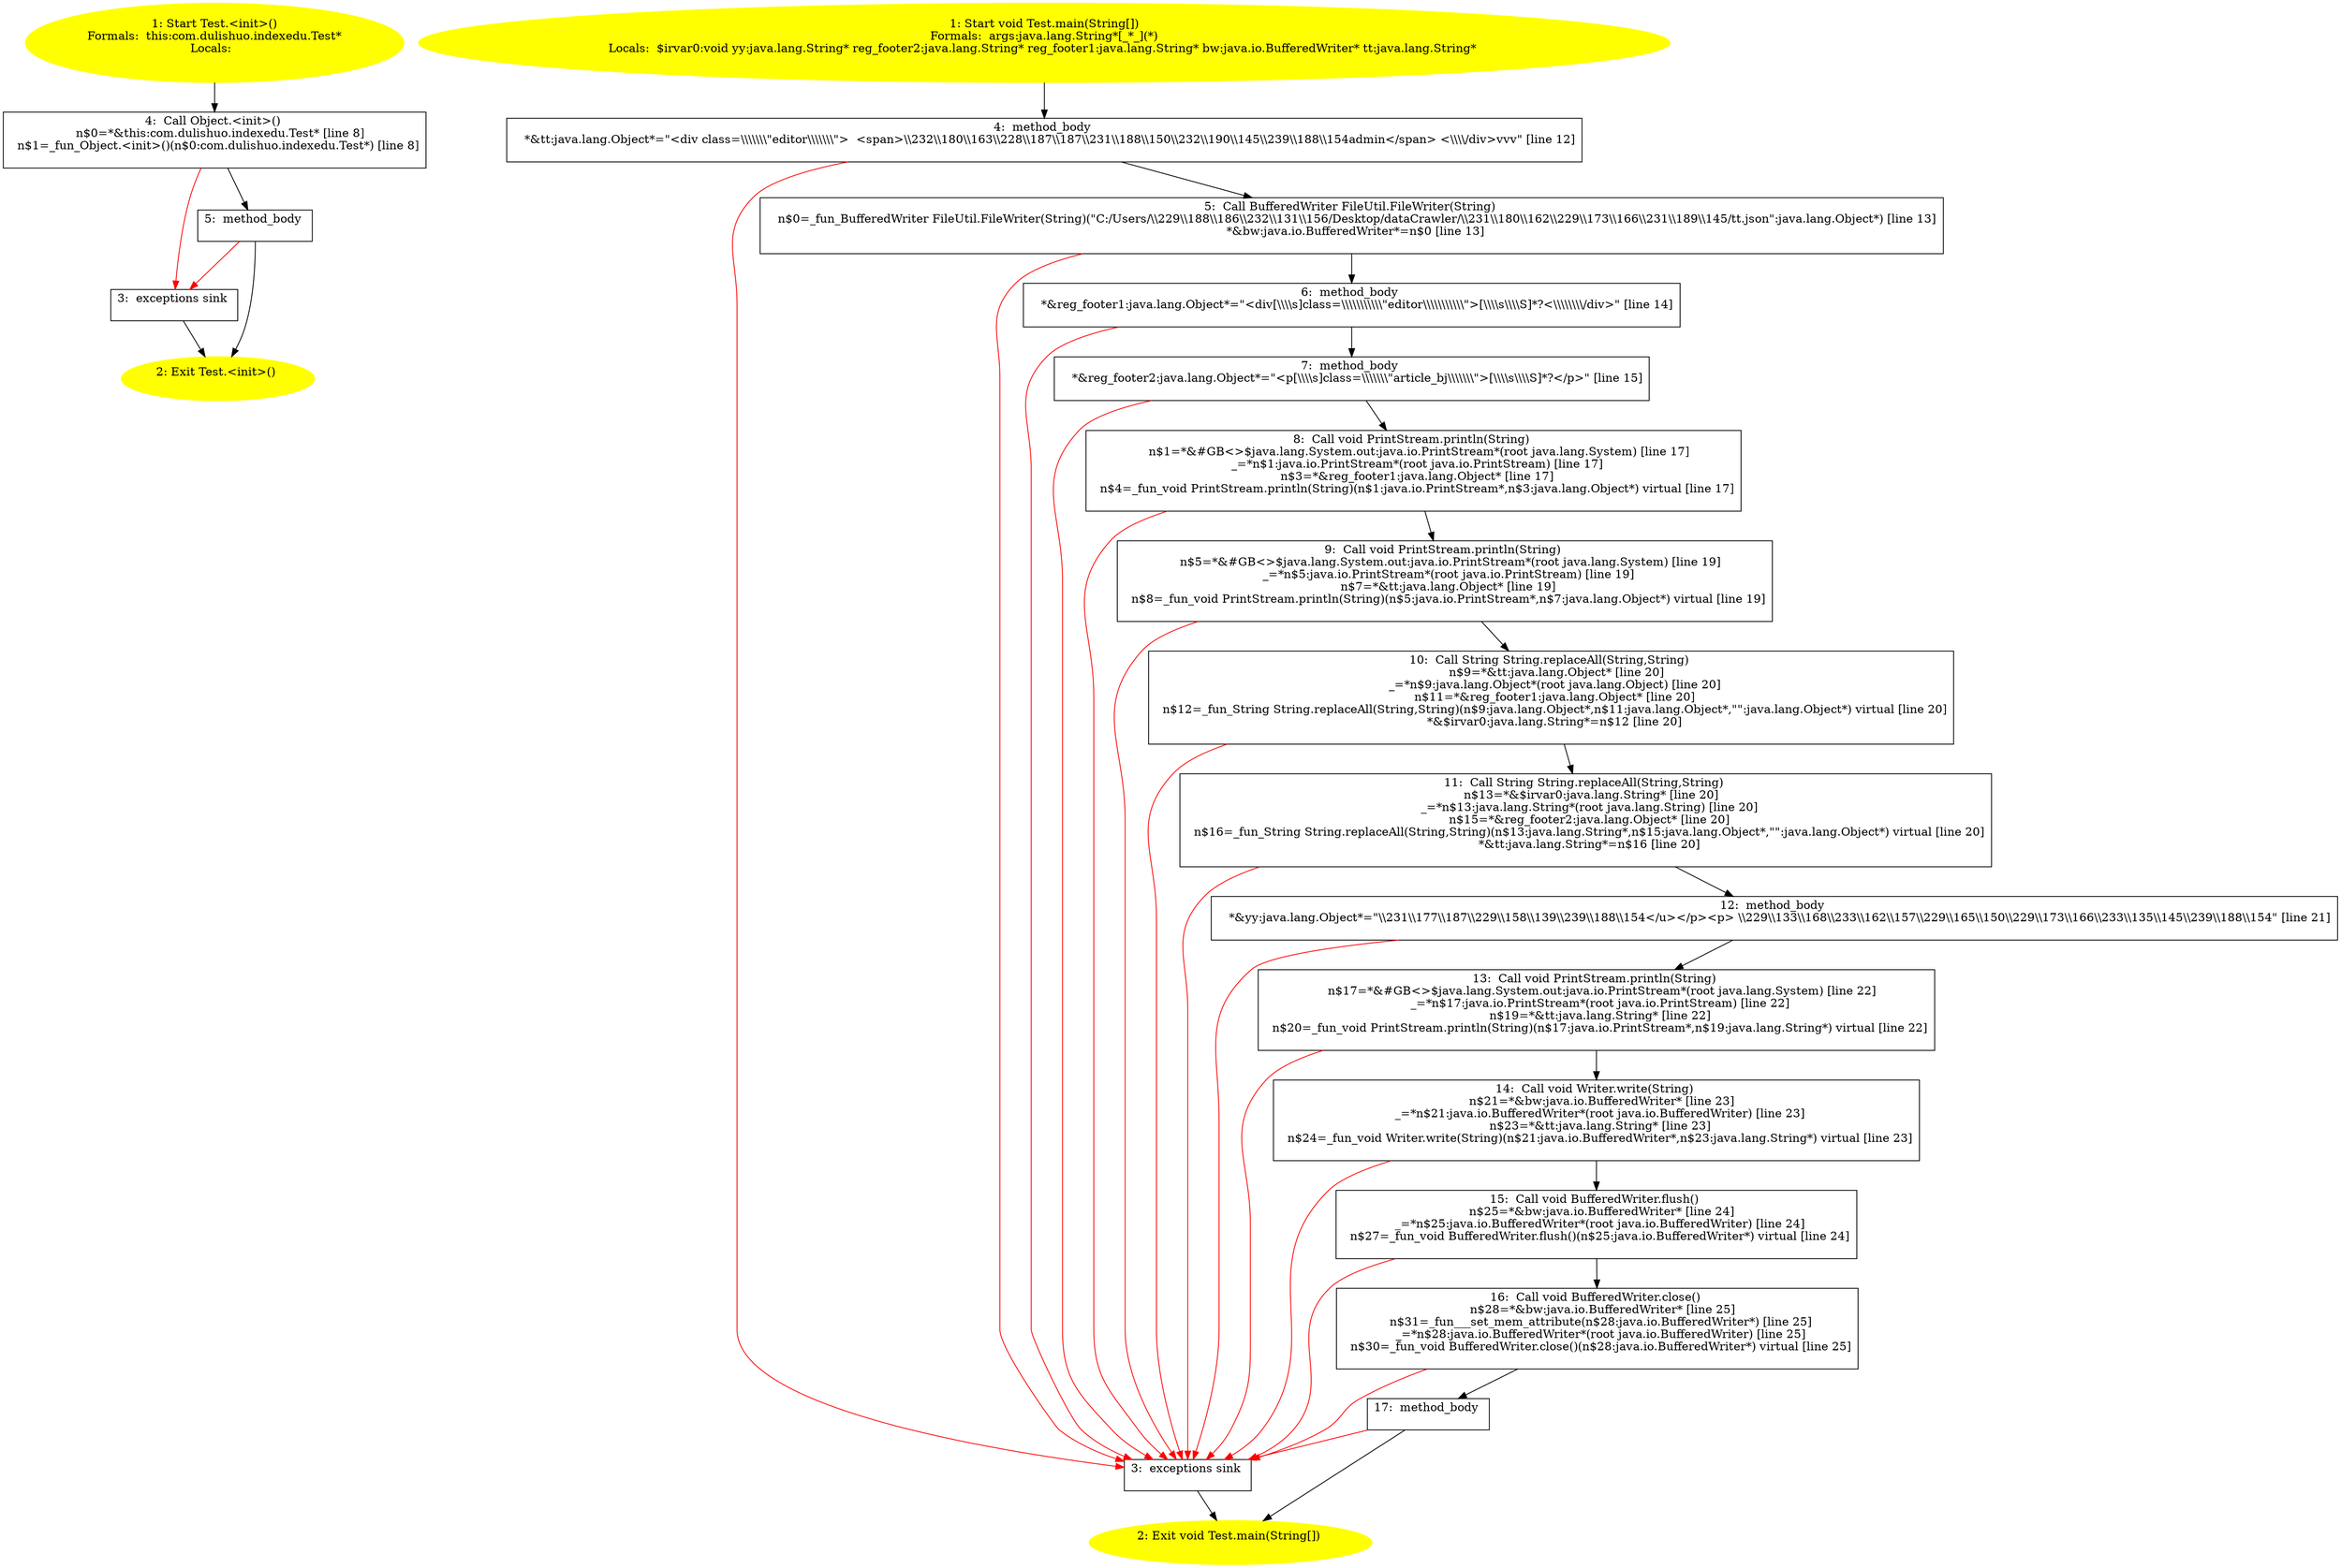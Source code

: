 /* @generated */
digraph cfg {
"com.dulishuo.indexedu.Test.<init>().a7cf2deba55073a6c0a24577d7cbef96_1" [label="1: Start Test.<init>()\nFormals:  this:com.dulishuo.indexedu.Test*\nLocals:  \n  " color=yellow style=filled]
	

	 "com.dulishuo.indexedu.Test.<init>().a7cf2deba55073a6c0a24577d7cbef96_1" -> "com.dulishuo.indexedu.Test.<init>().a7cf2deba55073a6c0a24577d7cbef96_4" ;
"com.dulishuo.indexedu.Test.<init>().a7cf2deba55073a6c0a24577d7cbef96_2" [label="2: Exit Test.<init>() \n  " color=yellow style=filled]
	

"com.dulishuo.indexedu.Test.<init>().a7cf2deba55073a6c0a24577d7cbef96_3" [label="3:  exceptions sink \n  " shape="box"]
	

	 "com.dulishuo.indexedu.Test.<init>().a7cf2deba55073a6c0a24577d7cbef96_3" -> "com.dulishuo.indexedu.Test.<init>().a7cf2deba55073a6c0a24577d7cbef96_2" ;
"com.dulishuo.indexedu.Test.<init>().a7cf2deba55073a6c0a24577d7cbef96_4" [label="4:  Call Object.<init>() \n   n$0=*&this:com.dulishuo.indexedu.Test* [line 8]\n  n$1=_fun_Object.<init>()(n$0:com.dulishuo.indexedu.Test*) [line 8]\n " shape="box"]
	

	 "com.dulishuo.indexedu.Test.<init>().a7cf2deba55073a6c0a24577d7cbef96_4" -> "com.dulishuo.indexedu.Test.<init>().a7cf2deba55073a6c0a24577d7cbef96_5" ;
	 "com.dulishuo.indexedu.Test.<init>().a7cf2deba55073a6c0a24577d7cbef96_4" -> "com.dulishuo.indexedu.Test.<init>().a7cf2deba55073a6c0a24577d7cbef96_3" [color="red" ];
"com.dulishuo.indexedu.Test.<init>().a7cf2deba55073a6c0a24577d7cbef96_5" [label="5:  method_body \n  " shape="box"]
	

	 "com.dulishuo.indexedu.Test.<init>().a7cf2deba55073a6c0a24577d7cbef96_5" -> "com.dulishuo.indexedu.Test.<init>().a7cf2deba55073a6c0a24577d7cbef96_2" ;
	 "com.dulishuo.indexedu.Test.<init>().a7cf2deba55073a6c0a24577d7cbef96_5" -> "com.dulishuo.indexedu.Test.<init>().a7cf2deba55073a6c0a24577d7cbef96_3" [color="red" ];
"com.dulishuo.indexedu.Test.main(java.lang.String[]):void.563644a366d876684d75d8cf1ffb49c6_1" [label="1: Start void Test.main(String[])\nFormals:  args:java.lang.String*[_*_](*)\nLocals:  $irvar0:void yy:java.lang.String* reg_footer2:java.lang.String* reg_footer1:java.lang.String* bw:java.io.BufferedWriter* tt:java.lang.String* \n  " color=yellow style=filled]
	

	 "com.dulishuo.indexedu.Test.main(java.lang.String[]):void.563644a366d876684d75d8cf1ffb49c6_1" -> "com.dulishuo.indexedu.Test.main(java.lang.String[]):void.563644a366d876684d75d8cf1ffb49c6_4" ;
"com.dulishuo.indexedu.Test.main(java.lang.String[]):void.563644a366d876684d75d8cf1ffb49c6_2" [label="2: Exit void Test.main(String[]) \n  " color=yellow style=filled]
	

"com.dulishuo.indexedu.Test.main(java.lang.String[]):void.563644a366d876684d75d8cf1ffb49c6_3" [label="3:  exceptions sink \n  " shape="box"]
	

	 "com.dulishuo.indexedu.Test.main(java.lang.String[]):void.563644a366d876684d75d8cf1ffb49c6_3" -> "com.dulishuo.indexedu.Test.main(java.lang.String[]):void.563644a366d876684d75d8cf1ffb49c6_2" ;
"com.dulishuo.indexedu.Test.main(java.lang.String[]):void.563644a366d876684d75d8cf1ffb49c6_4" [label="4:  method_body \n   *&tt:java.lang.Object*=\"<div class=\\\\\\\\\\\\\\\"editor\\\\\\\\\\\\\\\">  <span>\\\\232\\\\180\\\\163\\\\228\\\\187\\\\187\\\\231\\\\188\\\\150\\\\232\\\\190\\\\145\\\\239\\\\188\\\\154admin</span> <\\\\\\\\/div>vvv\" [line 12]\n " shape="box"]
	

	 "com.dulishuo.indexedu.Test.main(java.lang.String[]):void.563644a366d876684d75d8cf1ffb49c6_4" -> "com.dulishuo.indexedu.Test.main(java.lang.String[]):void.563644a366d876684d75d8cf1ffb49c6_5" ;
	 "com.dulishuo.indexedu.Test.main(java.lang.String[]):void.563644a366d876684d75d8cf1ffb49c6_4" -> "com.dulishuo.indexedu.Test.main(java.lang.String[]):void.563644a366d876684d75d8cf1ffb49c6_3" [color="red" ];
"com.dulishuo.indexedu.Test.main(java.lang.String[]):void.563644a366d876684d75d8cf1ffb49c6_5" [label="5:  Call BufferedWriter FileUtil.FileWriter(String) \n   n$0=_fun_BufferedWriter FileUtil.FileWriter(String)(\"C:/Users/\\\\229\\\\188\\\\186\\\\232\\\\131\\\\156/Desktop/dataCrawler/\\\\231\\\\180\\\\162\\\\229\\\\173\\\\166\\\\231\\\\189\\\\145/tt.json\":java.lang.Object*) [line 13]\n  *&bw:java.io.BufferedWriter*=n$0 [line 13]\n " shape="box"]
	

	 "com.dulishuo.indexedu.Test.main(java.lang.String[]):void.563644a366d876684d75d8cf1ffb49c6_5" -> "com.dulishuo.indexedu.Test.main(java.lang.String[]):void.563644a366d876684d75d8cf1ffb49c6_6" ;
	 "com.dulishuo.indexedu.Test.main(java.lang.String[]):void.563644a366d876684d75d8cf1ffb49c6_5" -> "com.dulishuo.indexedu.Test.main(java.lang.String[]):void.563644a366d876684d75d8cf1ffb49c6_3" [color="red" ];
"com.dulishuo.indexedu.Test.main(java.lang.String[]):void.563644a366d876684d75d8cf1ffb49c6_6" [label="6:  method_body \n   *&reg_footer1:java.lang.Object*=\"<div[\\\\\\\\s]class=\\\\\\\\\\\\\\\\\\\\\\\"editor\\\\\\\\\\\\\\\\\\\\\\\">[\\\\\\\\s\\\\\\\\S]*?<\\\\\\\\\\\\\\\\/div>\" [line 14]\n " shape="box"]
	

	 "com.dulishuo.indexedu.Test.main(java.lang.String[]):void.563644a366d876684d75d8cf1ffb49c6_6" -> "com.dulishuo.indexedu.Test.main(java.lang.String[]):void.563644a366d876684d75d8cf1ffb49c6_7" ;
	 "com.dulishuo.indexedu.Test.main(java.lang.String[]):void.563644a366d876684d75d8cf1ffb49c6_6" -> "com.dulishuo.indexedu.Test.main(java.lang.String[]):void.563644a366d876684d75d8cf1ffb49c6_3" [color="red" ];
"com.dulishuo.indexedu.Test.main(java.lang.String[]):void.563644a366d876684d75d8cf1ffb49c6_7" [label="7:  method_body \n   *&reg_footer2:java.lang.Object*=\"<p[\\\\\\\\s]class=\\\\\\\\\\\\\\\"article_bj\\\\\\\\\\\\\\\">[\\\\\\\\s\\\\\\\\S]*?</p>\" [line 15]\n " shape="box"]
	

	 "com.dulishuo.indexedu.Test.main(java.lang.String[]):void.563644a366d876684d75d8cf1ffb49c6_7" -> "com.dulishuo.indexedu.Test.main(java.lang.String[]):void.563644a366d876684d75d8cf1ffb49c6_8" ;
	 "com.dulishuo.indexedu.Test.main(java.lang.String[]):void.563644a366d876684d75d8cf1ffb49c6_7" -> "com.dulishuo.indexedu.Test.main(java.lang.String[]):void.563644a366d876684d75d8cf1ffb49c6_3" [color="red" ];
"com.dulishuo.indexedu.Test.main(java.lang.String[]):void.563644a366d876684d75d8cf1ffb49c6_8" [label="8:  Call void PrintStream.println(String) \n   n$1=*&#GB<>$java.lang.System.out:java.io.PrintStream*(root java.lang.System) [line 17]\n  _=*n$1:java.io.PrintStream*(root java.io.PrintStream) [line 17]\n  n$3=*&reg_footer1:java.lang.Object* [line 17]\n  n$4=_fun_void PrintStream.println(String)(n$1:java.io.PrintStream*,n$3:java.lang.Object*) virtual [line 17]\n " shape="box"]
	

	 "com.dulishuo.indexedu.Test.main(java.lang.String[]):void.563644a366d876684d75d8cf1ffb49c6_8" -> "com.dulishuo.indexedu.Test.main(java.lang.String[]):void.563644a366d876684d75d8cf1ffb49c6_9" ;
	 "com.dulishuo.indexedu.Test.main(java.lang.String[]):void.563644a366d876684d75d8cf1ffb49c6_8" -> "com.dulishuo.indexedu.Test.main(java.lang.String[]):void.563644a366d876684d75d8cf1ffb49c6_3" [color="red" ];
"com.dulishuo.indexedu.Test.main(java.lang.String[]):void.563644a366d876684d75d8cf1ffb49c6_9" [label="9:  Call void PrintStream.println(String) \n   n$5=*&#GB<>$java.lang.System.out:java.io.PrintStream*(root java.lang.System) [line 19]\n  _=*n$5:java.io.PrintStream*(root java.io.PrintStream) [line 19]\n  n$7=*&tt:java.lang.Object* [line 19]\n  n$8=_fun_void PrintStream.println(String)(n$5:java.io.PrintStream*,n$7:java.lang.Object*) virtual [line 19]\n " shape="box"]
	

	 "com.dulishuo.indexedu.Test.main(java.lang.String[]):void.563644a366d876684d75d8cf1ffb49c6_9" -> "com.dulishuo.indexedu.Test.main(java.lang.String[]):void.563644a366d876684d75d8cf1ffb49c6_10" ;
	 "com.dulishuo.indexedu.Test.main(java.lang.String[]):void.563644a366d876684d75d8cf1ffb49c6_9" -> "com.dulishuo.indexedu.Test.main(java.lang.String[]):void.563644a366d876684d75d8cf1ffb49c6_3" [color="red" ];
"com.dulishuo.indexedu.Test.main(java.lang.String[]):void.563644a366d876684d75d8cf1ffb49c6_10" [label="10:  Call String String.replaceAll(String,String) \n   n$9=*&tt:java.lang.Object* [line 20]\n  _=*n$9:java.lang.Object*(root java.lang.Object) [line 20]\n  n$11=*&reg_footer1:java.lang.Object* [line 20]\n  n$12=_fun_String String.replaceAll(String,String)(n$9:java.lang.Object*,n$11:java.lang.Object*,\"\":java.lang.Object*) virtual [line 20]\n  *&$irvar0:java.lang.String*=n$12 [line 20]\n " shape="box"]
	

	 "com.dulishuo.indexedu.Test.main(java.lang.String[]):void.563644a366d876684d75d8cf1ffb49c6_10" -> "com.dulishuo.indexedu.Test.main(java.lang.String[]):void.563644a366d876684d75d8cf1ffb49c6_11" ;
	 "com.dulishuo.indexedu.Test.main(java.lang.String[]):void.563644a366d876684d75d8cf1ffb49c6_10" -> "com.dulishuo.indexedu.Test.main(java.lang.String[]):void.563644a366d876684d75d8cf1ffb49c6_3" [color="red" ];
"com.dulishuo.indexedu.Test.main(java.lang.String[]):void.563644a366d876684d75d8cf1ffb49c6_11" [label="11:  Call String String.replaceAll(String,String) \n   n$13=*&$irvar0:java.lang.String* [line 20]\n  _=*n$13:java.lang.String*(root java.lang.String) [line 20]\n  n$15=*&reg_footer2:java.lang.Object* [line 20]\n  n$16=_fun_String String.replaceAll(String,String)(n$13:java.lang.String*,n$15:java.lang.Object*,\"\":java.lang.Object*) virtual [line 20]\n  *&tt:java.lang.String*=n$16 [line 20]\n " shape="box"]
	

	 "com.dulishuo.indexedu.Test.main(java.lang.String[]):void.563644a366d876684d75d8cf1ffb49c6_11" -> "com.dulishuo.indexedu.Test.main(java.lang.String[]):void.563644a366d876684d75d8cf1ffb49c6_12" ;
	 "com.dulishuo.indexedu.Test.main(java.lang.String[]):void.563644a366d876684d75d8cf1ffb49c6_11" -> "com.dulishuo.indexedu.Test.main(java.lang.String[]):void.563644a366d876684d75d8cf1ffb49c6_3" [color="red" ];
"com.dulishuo.indexedu.Test.main(java.lang.String[]):void.563644a366d876684d75d8cf1ffb49c6_12" [label="12:  method_body \n   *&yy:java.lang.Object*=\"\\\\231\\\\177\\\\187\\\\229\\\\158\\\\139\\\\239\\\\188\\\\154</u></p><p> \\\\229\\\\133\\\\168\\\\233\\\\162\\\\157\\\\229\\\\165\\\\150\\\\229\\\\173\\\\166\\\\233\\\\135\\\\145\\\\239\\\\188\\\\154\" [line 21]\n " shape="box"]
	

	 "com.dulishuo.indexedu.Test.main(java.lang.String[]):void.563644a366d876684d75d8cf1ffb49c6_12" -> "com.dulishuo.indexedu.Test.main(java.lang.String[]):void.563644a366d876684d75d8cf1ffb49c6_13" ;
	 "com.dulishuo.indexedu.Test.main(java.lang.String[]):void.563644a366d876684d75d8cf1ffb49c6_12" -> "com.dulishuo.indexedu.Test.main(java.lang.String[]):void.563644a366d876684d75d8cf1ffb49c6_3" [color="red" ];
"com.dulishuo.indexedu.Test.main(java.lang.String[]):void.563644a366d876684d75d8cf1ffb49c6_13" [label="13:  Call void PrintStream.println(String) \n   n$17=*&#GB<>$java.lang.System.out:java.io.PrintStream*(root java.lang.System) [line 22]\n  _=*n$17:java.io.PrintStream*(root java.io.PrintStream) [line 22]\n  n$19=*&tt:java.lang.String* [line 22]\n  n$20=_fun_void PrintStream.println(String)(n$17:java.io.PrintStream*,n$19:java.lang.String*) virtual [line 22]\n " shape="box"]
	

	 "com.dulishuo.indexedu.Test.main(java.lang.String[]):void.563644a366d876684d75d8cf1ffb49c6_13" -> "com.dulishuo.indexedu.Test.main(java.lang.String[]):void.563644a366d876684d75d8cf1ffb49c6_14" ;
	 "com.dulishuo.indexedu.Test.main(java.lang.String[]):void.563644a366d876684d75d8cf1ffb49c6_13" -> "com.dulishuo.indexedu.Test.main(java.lang.String[]):void.563644a366d876684d75d8cf1ffb49c6_3" [color="red" ];
"com.dulishuo.indexedu.Test.main(java.lang.String[]):void.563644a366d876684d75d8cf1ffb49c6_14" [label="14:  Call void Writer.write(String) \n   n$21=*&bw:java.io.BufferedWriter* [line 23]\n  _=*n$21:java.io.BufferedWriter*(root java.io.BufferedWriter) [line 23]\n  n$23=*&tt:java.lang.String* [line 23]\n  n$24=_fun_void Writer.write(String)(n$21:java.io.BufferedWriter*,n$23:java.lang.String*) virtual [line 23]\n " shape="box"]
	

	 "com.dulishuo.indexedu.Test.main(java.lang.String[]):void.563644a366d876684d75d8cf1ffb49c6_14" -> "com.dulishuo.indexedu.Test.main(java.lang.String[]):void.563644a366d876684d75d8cf1ffb49c6_15" ;
	 "com.dulishuo.indexedu.Test.main(java.lang.String[]):void.563644a366d876684d75d8cf1ffb49c6_14" -> "com.dulishuo.indexedu.Test.main(java.lang.String[]):void.563644a366d876684d75d8cf1ffb49c6_3" [color="red" ];
"com.dulishuo.indexedu.Test.main(java.lang.String[]):void.563644a366d876684d75d8cf1ffb49c6_15" [label="15:  Call void BufferedWriter.flush() \n   n$25=*&bw:java.io.BufferedWriter* [line 24]\n  _=*n$25:java.io.BufferedWriter*(root java.io.BufferedWriter) [line 24]\n  n$27=_fun_void BufferedWriter.flush()(n$25:java.io.BufferedWriter*) virtual [line 24]\n " shape="box"]
	

	 "com.dulishuo.indexedu.Test.main(java.lang.String[]):void.563644a366d876684d75d8cf1ffb49c6_15" -> "com.dulishuo.indexedu.Test.main(java.lang.String[]):void.563644a366d876684d75d8cf1ffb49c6_16" ;
	 "com.dulishuo.indexedu.Test.main(java.lang.String[]):void.563644a366d876684d75d8cf1ffb49c6_15" -> "com.dulishuo.indexedu.Test.main(java.lang.String[]):void.563644a366d876684d75d8cf1ffb49c6_3" [color="red" ];
"com.dulishuo.indexedu.Test.main(java.lang.String[]):void.563644a366d876684d75d8cf1ffb49c6_16" [label="16:  Call void BufferedWriter.close() \n   n$28=*&bw:java.io.BufferedWriter* [line 25]\n  n$31=_fun___set_mem_attribute(n$28:java.io.BufferedWriter*) [line 25]\n  _=*n$28:java.io.BufferedWriter*(root java.io.BufferedWriter) [line 25]\n  n$30=_fun_void BufferedWriter.close()(n$28:java.io.BufferedWriter*) virtual [line 25]\n " shape="box"]
	

	 "com.dulishuo.indexedu.Test.main(java.lang.String[]):void.563644a366d876684d75d8cf1ffb49c6_16" -> "com.dulishuo.indexedu.Test.main(java.lang.String[]):void.563644a366d876684d75d8cf1ffb49c6_17" ;
	 "com.dulishuo.indexedu.Test.main(java.lang.String[]):void.563644a366d876684d75d8cf1ffb49c6_16" -> "com.dulishuo.indexedu.Test.main(java.lang.String[]):void.563644a366d876684d75d8cf1ffb49c6_3" [color="red" ];
"com.dulishuo.indexedu.Test.main(java.lang.String[]):void.563644a366d876684d75d8cf1ffb49c6_17" [label="17:  method_body \n  " shape="box"]
	

	 "com.dulishuo.indexedu.Test.main(java.lang.String[]):void.563644a366d876684d75d8cf1ffb49c6_17" -> "com.dulishuo.indexedu.Test.main(java.lang.String[]):void.563644a366d876684d75d8cf1ffb49c6_2" ;
	 "com.dulishuo.indexedu.Test.main(java.lang.String[]):void.563644a366d876684d75d8cf1ffb49c6_17" -> "com.dulishuo.indexedu.Test.main(java.lang.String[]):void.563644a366d876684d75d8cf1ffb49c6_3" [color="red" ];
}
